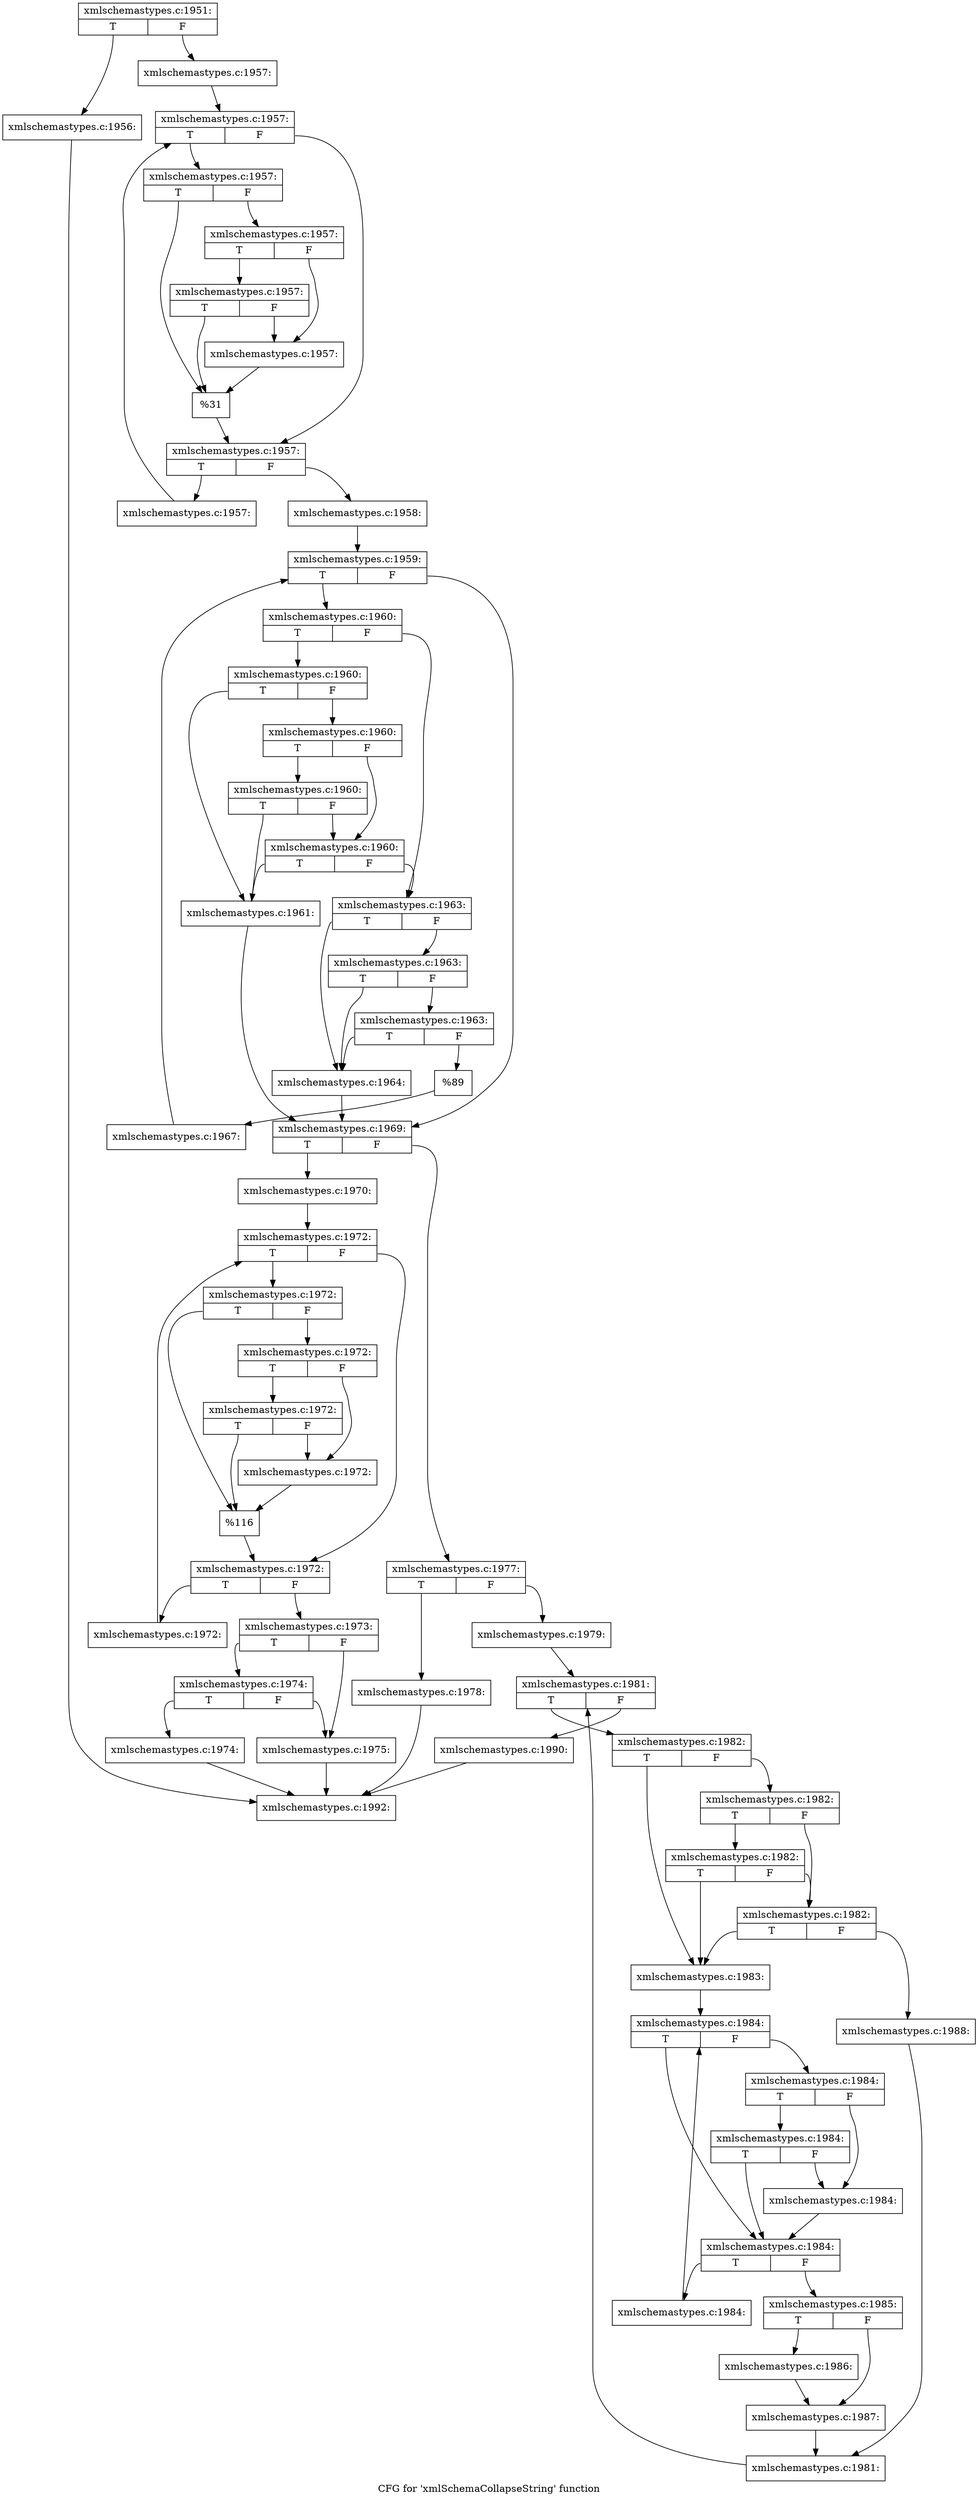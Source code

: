 digraph "CFG for 'xmlSchemaCollapseString' function" {
	label="CFG for 'xmlSchemaCollapseString' function";

	Node0x5645800 [shape=record,label="{xmlschemastypes.c:1951:|{<s0>T|<s1>F}}"];
	Node0x5645800:s0 -> Node0x564f610;
	Node0x5645800:s1 -> Node0x564f660;
	Node0x564f610 [shape=record,label="{xmlschemastypes.c:1956:}"];
	Node0x564f610 -> Node0x5647fa0;
	Node0x564f660 [shape=record,label="{xmlschemastypes.c:1957:}"];
	Node0x564f660 -> Node0x564fa90;
	Node0x564fa90 [shape=record,label="{xmlschemastypes.c:1957:|{<s0>T|<s1>F}}"];
	Node0x564fa90:s0 -> Node0x564fd40;
	Node0x564fa90:s1 -> Node0x564fcf0;
	Node0x564fd40 [shape=record,label="{xmlschemastypes.c:1957:|{<s0>T|<s1>F}}"];
	Node0x564fd40:s0 -> Node0x5650110;
	Node0x564fd40:s1 -> Node0x56501b0;
	Node0x56501b0 [shape=record,label="{xmlschemastypes.c:1957:|{<s0>T|<s1>F}}"];
	Node0x56501b0:s0 -> Node0x5650410;
	Node0x56501b0:s1 -> Node0x5650160;
	Node0x5650410 [shape=record,label="{xmlschemastypes.c:1957:|{<s0>T|<s1>F}}"];
	Node0x5650410:s0 -> Node0x5650110;
	Node0x5650410:s1 -> Node0x5650160;
	Node0x5650160 [shape=record,label="{xmlschemastypes.c:1957:}"];
	Node0x5650160 -> Node0x5650110;
	Node0x5650110 [shape=record,label="{%31}"];
	Node0x5650110 -> Node0x564fcf0;
	Node0x564fcf0 [shape=record,label="{xmlschemastypes.c:1957:|{<s0>T|<s1>F}}"];
	Node0x564fcf0:s0 -> Node0x56508c0;
	Node0x564fcf0:s1 -> Node0x564fc70;
	Node0x56508c0 [shape=record,label="{xmlschemastypes.c:1957:}"];
	Node0x56508c0 -> Node0x564fa90;
	Node0x564fc70 [shape=record,label="{xmlschemastypes.c:1958:}"];
	Node0x564fc70 -> Node0x5651050;
	Node0x5651050 [shape=record,label="{xmlschemastypes.c:1959:|{<s0>T|<s1>F}}"];
	Node0x5651050:s0 -> Node0x5651500;
	Node0x5651050:s1 -> Node0x5651270;
	Node0x5651500 [shape=record,label="{xmlschemastypes.c:1960:|{<s0>T|<s1>F}}"];
	Node0x5651500:s0 -> Node0x56517e0;
	Node0x5651500:s1 -> Node0x5651790;
	Node0x56517e0 [shape=record,label="{xmlschemastypes.c:1960:|{<s0>T|<s1>F}}"];
	Node0x56517e0:s0 -> Node0x56516f0;
	Node0x56517e0:s1 -> Node0x5651b50;
	Node0x5651b50 [shape=record,label="{xmlschemastypes.c:1960:|{<s0>T|<s1>F}}"];
	Node0x5651b50:s0 -> Node0x5651ea0;
	Node0x5651b50:s1 -> Node0x5651ad0;
	Node0x5651ea0 [shape=record,label="{xmlschemastypes.c:1960:|{<s0>T|<s1>F}}"];
	Node0x5651ea0:s0 -> Node0x56516f0;
	Node0x5651ea0:s1 -> Node0x5651ad0;
	Node0x5651ad0 [shape=record,label="{xmlschemastypes.c:1960:|{<s0>T|<s1>F}}"];
	Node0x5651ad0:s0 -> Node0x56516f0;
	Node0x5651ad0:s1 -> Node0x5651790;
	Node0x56516f0 [shape=record,label="{xmlschemastypes.c:1961:}"];
	Node0x56516f0 -> Node0x5651270;
	Node0x5651790 [shape=record,label="{xmlschemastypes.c:1963:|{<s0>T|<s1>F}}"];
	Node0x5651790:s0 -> Node0x5652ca0;
	Node0x5651790:s1 -> Node0x5652dc0;
	Node0x5652dc0 [shape=record,label="{xmlschemastypes.c:1963:|{<s0>T|<s1>F}}"];
	Node0x5652dc0:s0 -> Node0x5652ca0;
	Node0x5652dc0:s1 -> Node0x5652d40;
	Node0x5652d40 [shape=record,label="{xmlschemastypes.c:1963:|{<s0>T|<s1>F}}"];
	Node0x5652d40:s0 -> Node0x5652ca0;
	Node0x5652d40:s1 -> Node0x5652cf0;
	Node0x5652ca0 [shape=record,label="{xmlschemastypes.c:1964:}"];
	Node0x5652ca0 -> Node0x5651270;
	Node0x5652cf0 [shape=record,label="{%89}"];
	Node0x5652cf0 -> Node0x5651740;
	Node0x5651740 [shape=record,label="{xmlschemastypes.c:1967:}"];
	Node0x5651740 -> Node0x5651050;
	Node0x5651270 [shape=record,label="{xmlschemastypes.c:1969:|{<s0>T|<s1>F}}"];
	Node0x5651270:s0 -> Node0x5654060;
	Node0x5651270:s1 -> Node0x56540b0;
	Node0x5654060 [shape=record,label="{xmlschemastypes.c:1970:}"];
	Node0x5654060 -> Node0x56546e0;
	Node0x56546e0 [shape=record,label="{xmlschemastypes.c:1972:|{<s0>T|<s1>F}}"];
	Node0x56546e0:s0 -> Node0x56549d0;
	Node0x56546e0:s1 -> Node0x5654980;
	Node0x56549d0 [shape=record,label="{xmlschemastypes.c:1972:|{<s0>T|<s1>F}}"];
	Node0x56549d0:s0 -> Node0x5654d10;
	Node0x56549d0:s1 -> Node0x5654db0;
	Node0x5654db0 [shape=record,label="{xmlschemastypes.c:1972:|{<s0>T|<s1>F}}"];
	Node0x5654db0:s0 -> Node0x5655010;
	Node0x5654db0:s1 -> Node0x5654d60;
	Node0x5655010 [shape=record,label="{xmlschemastypes.c:1972:|{<s0>T|<s1>F}}"];
	Node0x5655010:s0 -> Node0x5654d10;
	Node0x5655010:s1 -> Node0x5654d60;
	Node0x5654d60 [shape=record,label="{xmlschemastypes.c:1972:}"];
	Node0x5654d60 -> Node0x5654d10;
	Node0x5654d10 [shape=record,label="{%116}"];
	Node0x5654d10 -> Node0x5654980;
	Node0x5654980 [shape=record,label="{xmlschemastypes.c:1972:|{<s0>T|<s1>F}}"];
	Node0x5654980:s0 -> Node0x56554c0;
	Node0x5654980:s1 -> Node0x5654900;
	Node0x56554c0 [shape=record,label="{xmlschemastypes.c:1972:}"];
	Node0x56554c0 -> Node0x56546e0;
	Node0x5654900 [shape=record,label="{xmlschemastypes.c:1973:|{<s0>T|<s1>F}}"];
	Node0x5654900:s0 -> Node0x5655d80;
	Node0x5654900:s1 -> Node0x5655d30;
	Node0x5655d80 [shape=record,label="{xmlschemastypes.c:1974:|{<s0>T|<s1>F}}"];
	Node0x5655d80:s0 -> Node0x5655ce0;
	Node0x5655d80:s1 -> Node0x5655d30;
	Node0x5655ce0 [shape=record,label="{xmlschemastypes.c:1974:}"];
	Node0x5655ce0 -> Node0x5647fa0;
	Node0x5655d30 [shape=record,label="{xmlschemastypes.c:1975:}"];
	Node0x5655d30 -> Node0x5647fa0;
	Node0x56540b0 [shape=record,label="{xmlschemastypes.c:1977:|{<s0>T|<s1>F}}"];
	Node0x56540b0:s0 -> Node0x5656d90;
	Node0x56540b0:s1 -> Node0x5657560;
	Node0x5656d90 [shape=record,label="{xmlschemastypes.c:1978:}"];
	Node0x5656d90 -> Node0x5647fa0;
	Node0x5657560 [shape=record,label="{xmlschemastypes.c:1979:}"];
	Node0x5657560 -> Node0x5657d20;
	Node0x5657d20 [shape=record,label="{xmlschemastypes.c:1981:|{<s0>T|<s1>F}}"];
	Node0x5657d20:s0 -> Node0x5658190;
	Node0x5657d20:s1 -> Node0x5657f00;
	Node0x5658190 [shape=record,label="{xmlschemastypes.c:1982:|{<s0>T|<s1>F}}"];
	Node0x5658190:s0 -> Node0x5658300;
	Node0x5658190:s1 -> Node0x5658470;
	Node0x5658470 [shape=record,label="{xmlschemastypes.c:1982:|{<s0>T|<s1>F}}"];
	Node0x5658470:s0 -> Node0x5658670;
	Node0x5658470:s1 -> Node0x56583f0;
	Node0x5658670 [shape=record,label="{xmlschemastypes.c:1982:|{<s0>T|<s1>F}}"];
	Node0x5658670:s0 -> Node0x5658300;
	Node0x5658670:s1 -> Node0x56583f0;
	Node0x56583f0 [shape=record,label="{xmlschemastypes.c:1982:|{<s0>T|<s1>F}}"];
	Node0x56583f0:s0 -> Node0x5658300;
	Node0x56583f0:s1 -> Node0x56583a0;
	Node0x5658300 [shape=record,label="{xmlschemastypes.c:1983:}"];
	Node0x5658300 -> Node0x5658f20;
	Node0x5658f20 [shape=record,label="{xmlschemastypes.c:1984:|{<s0>T|<s1>F}}"];
	Node0x5658f20:s0 -> Node0x5659180;
	Node0x5658f20:s1 -> Node0x5659220;
	Node0x5659220 [shape=record,label="{xmlschemastypes.c:1984:|{<s0>T|<s1>F}}"];
	Node0x5659220:s0 -> Node0x5659480;
	Node0x5659220:s1 -> Node0x56591d0;
	Node0x5659480 [shape=record,label="{xmlschemastypes.c:1984:|{<s0>T|<s1>F}}"];
	Node0x5659480:s0 -> Node0x5659180;
	Node0x5659480:s1 -> Node0x56591d0;
	Node0x56591d0 [shape=record,label="{xmlschemastypes.c:1984:}"];
	Node0x56591d0 -> Node0x5659180;
	Node0x5659180 [shape=record,label="{xmlschemastypes.c:1984:|{<s0>T|<s1>F}}"];
	Node0x5659180:s0 -> Node0x56598b0;
	Node0x5659180:s1 -> Node0x5659100;
	Node0x56598b0 [shape=record,label="{xmlschemastypes.c:1984:}"];
	Node0x56598b0 -> Node0x5658f20;
	Node0x5659100 [shape=record,label="{xmlschemastypes.c:1985:|{<s0>T|<s1>F}}"];
	Node0x5659100:s0 -> Node0x5659e60;
	Node0x5659100:s1 -> Node0x5659eb0;
	Node0x5659e60 [shape=record,label="{xmlschemastypes.c:1986:}"];
	Node0x5659e60 -> Node0x5659eb0;
	Node0x5659eb0 [shape=record,label="{xmlschemastypes.c:1987:}"];
	Node0x5659eb0 -> Node0x5658350;
	Node0x56583a0 [shape=record,label="{xmlschemastypes.c:1988:}"];
	Node0x56583a0 -> Node0x5658350;
	Node0x5658350 [shape=record,label="{xmlschemastypes.c:1981:}"];
	Node0x5658350 -> Node0x5657d20;
	Node0x5657f00 [shape=record,label="{xmlschemastypes.c:1990:}"];
	Node0x5657f00 -> Node0x5647fa0;
	Node0x5647fa0 [shape=record,label="{xmlschemastypes.c:1992:}"];
}
